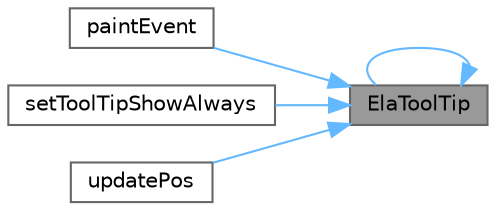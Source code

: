 digraph "ElaToolTip"
{
 // LATEX_PDF_SIZE
  bgcolor="transparent";
  edge [fontname=Helvetica,fontsize=10,labelfontname=Helvetica,labelfontsize=10];
  node [fontname=Helvetica,fontsize=10,shape=box,height=0.2,width=0.4];
  rankdir="RL";
  Node1 [id="Node000001",label="ElaToolTip",height=0.2,width=0.4,color="gray40", fillcolor="grey60", style="filled", fontcolor="black",tooltip="构造函数，初始化工具提示"];
  Node1 -> Node1 [id="edge1_Node000001_Node000001",dir="back",color="steelblue1",style="solid",tooltip=" "];
  Node1 -> Node2 [id="edge2_Node000001_Node000002",dir="back",color="steelblue1",style="solid",tooltip=" "];
  Node2 [id="Node000002",label="paintEvent",height=0.2,width=0.4,color="grey40", fillcolor="white", style="filled",URL="$class_ela_tool_tip.html#aa71936647c7e332ab07cbec003a8c9a2",tooltip="绘制事件，绘制工具提示外观"];
  Node1 -> Node3 [id="edge3_Node000001_Node000003",dir="back",color="steelblue1",style="solid",tooltip=" "];
  Node3 [id="Node000003",label="setToolTipShowAlways",height=0.2,width=0.4,color="grey40", fillcolor="white", style="filled",URL="$class_ela_tool_tip.html#a2de79ccacfc4e32de5147421489897d2",tooltip="设置工具提示始终显示"];
  Node1 -> Node4 [id="edge4_Node000001_Node000004",dir="back",color="steelblue1",style="solid",tooltip=" "];
  Node4 [id="Node000004",label="updatePos",height=0.2,width=0.4,color="grey40", fillcolor="white", style="filled",URL="$class_ela_tool_tip.html#a2c8461dd4bc87e2cee6461d79daca665",tooltip="更新工具提示位置"];
}
